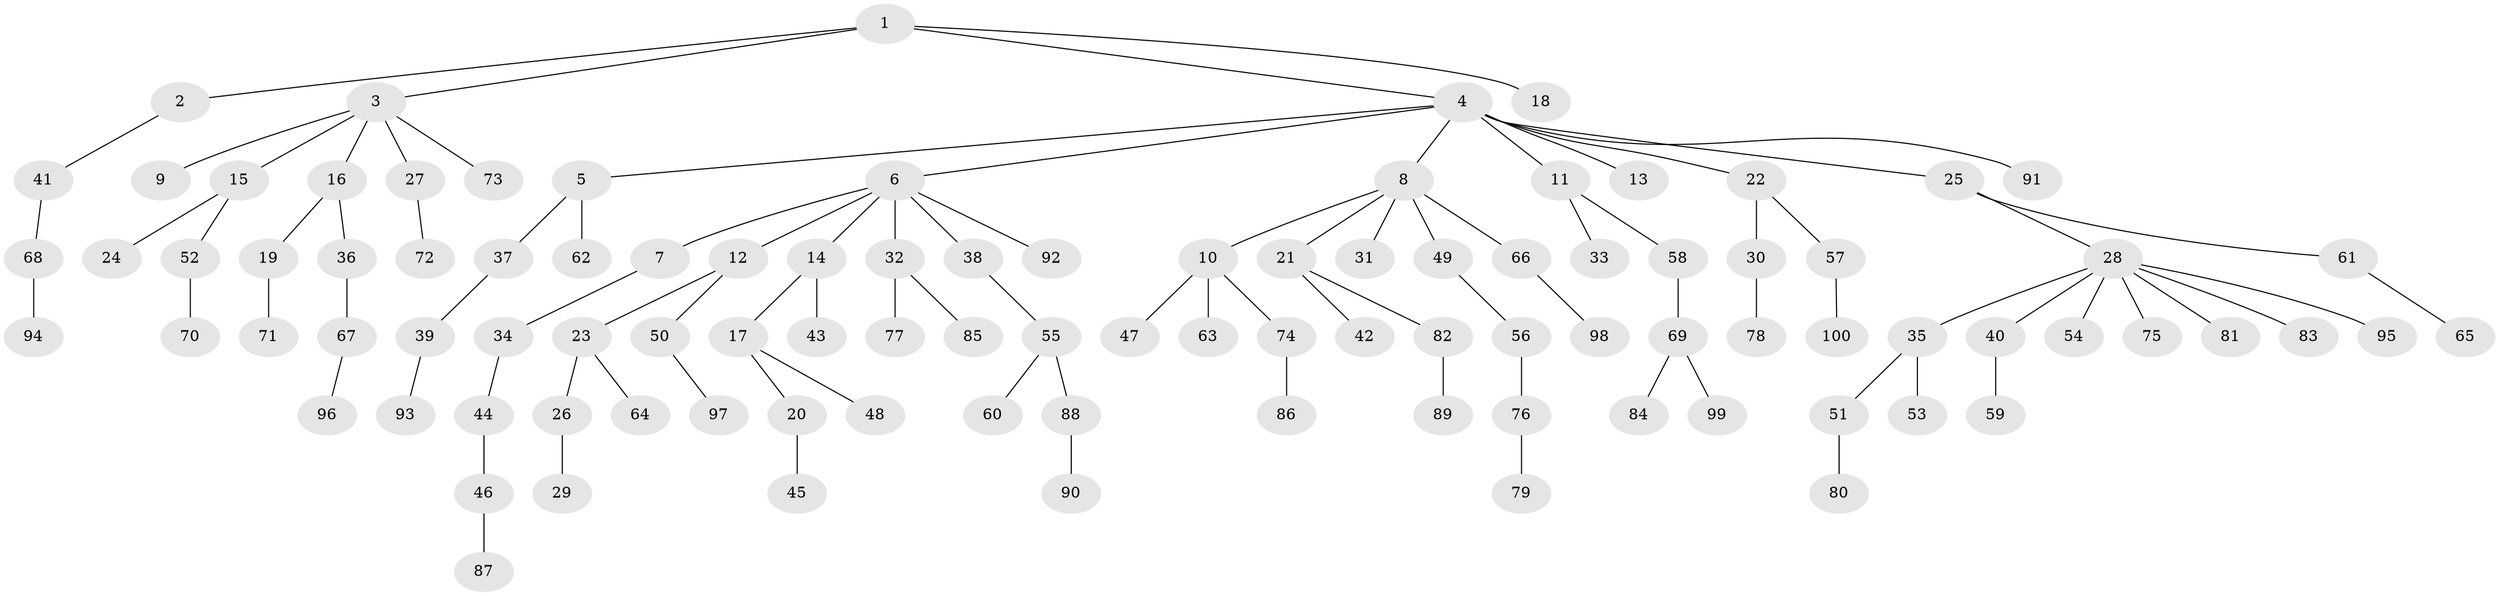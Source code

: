 // coarse degree distribution, {8: 0.014705882352941176, 2: 0.29411764705882354, 13: 0.014705882352941176, 6: 0.014705882352941176, 1: 0.5441176470588235, 4: 0.029411764705882353, 3: 0.07352941176470588, 7: 0.014705882352941176}
// Generated by graph-tools (version 1.1) at 2025/42/03/06/25 10:42:06]
// undirected, 100 vertices, 99 edges
graph export_dot {
graph [start="1"]
  node [color=gray90,style=filled];
  1;
  2;
  3;
  4;
  5;
  6;
  7;
  8;
  9;
  10;
  11;
  12;
  13;
  14;
  15;
  16;
  17;
  18;
  19;
  20;
  21;
  22;
  23;
  24;
  25;
  26;
  27;
  28;
  29;
  30;
  31;
  32;
  33;
  34;
  35;
  36;
  37;
  38;
  39;
  40;
  41;
  42;
  43;
  44;
  45;
  46;
  47;
  48;
  49;
  50;
  51;
  52;
  53;
  54;
  55;
  56;
  57;
  58;
  59;
  60;
  61;
  62;
  63;
  64;
  65;
  66;
  67;
  68;
  69;
  70;
  71;
  72;
  73;
  74;
  75;
  76;
  77;
  78;
  79;
  80;
  81;
  82;
  83;
  84;
  85;
  86;
  87;
  88;
  89;
  90;
  91;
  92;
  93;
  94;
  95;
  96;
  97;
  98;
  99;
  100;
  1 -- 2;
  1 -- 3;
  1 -- 4;
  1 -- 18;
  2 -- 41;
  3 -- 9;
  3 -- 15;
  3 -- 16;
  3 -- 27;
  3 -- 73;
  4 -- 5;
  4 -- 6;
  4 -- 8;
  4 -- 11;
  4 -- 13;
  4 -- 22;
  4 -- 25;
  4 -- 91;
  5 -- 37;
  5 -- 62;
  6 -- 7;
  6 -- 12;
  6 -- 14;
  6 -- 32;
  6 -- 38;
  6 -- 92;
  7 -- 34;
  8 -- 10;
  8 -- 21;
  8 -- 31;
  8 -- 49;
  8 -- 66;
  10 -- 47;
  10 -- 63;
  10 -- 74;
  11 -- 33;
  11 -- 58;
  12 -- 23;
  12 -- 50;
  14 -- 17;
  14 -- 43;
  15 -- 24;
  15 -- 52;
  16 -- 19;
  16 -- 36;
  17 -- 20;
  17 -- 48;
  19 -- 71;
  20 -- 45;
  21 -- 42;
  21 -- 82;
  22 -- 30;
  22 -- 57;
  23 -- 26;
  23 -- 64;
  25 -- 28;
  25 -- 61;
  26 -- 29;
  27 -- 72;
  28 -- 35;
  28 -- 40;
  28 -- 54;
  28 -- 75;
  28 -- 81;
  28 -- 83;
  28 -- 95;
  30 -- 78;
  32 -- 77;
  32 -- 85;
  34 -- 44;
  35 -- 51;
  35 -- 53;
  36 -- 67;
  37 -- 39;
  38 -- 55;
  39 -- 93;
  40 -- 59;
  41 -- 68;
  44 -- 46;
  46 -- 87;
  49 -- 56;
  50 -- 97;
  51 -- 80;
  52 -- 70;
  55 -- 60;
  55 -- 88;
  56 -- 76;
  57 -- 100;
  58 -- 69;
  61 -- 65;
  66 -- 98;
  67 -- 96;
  68 -- 94;
  69 -- 84;
  69 -- 99;
  74 -- 86;
  76 -- 79;
  82 -- 89;
  88 -- 90;
}
